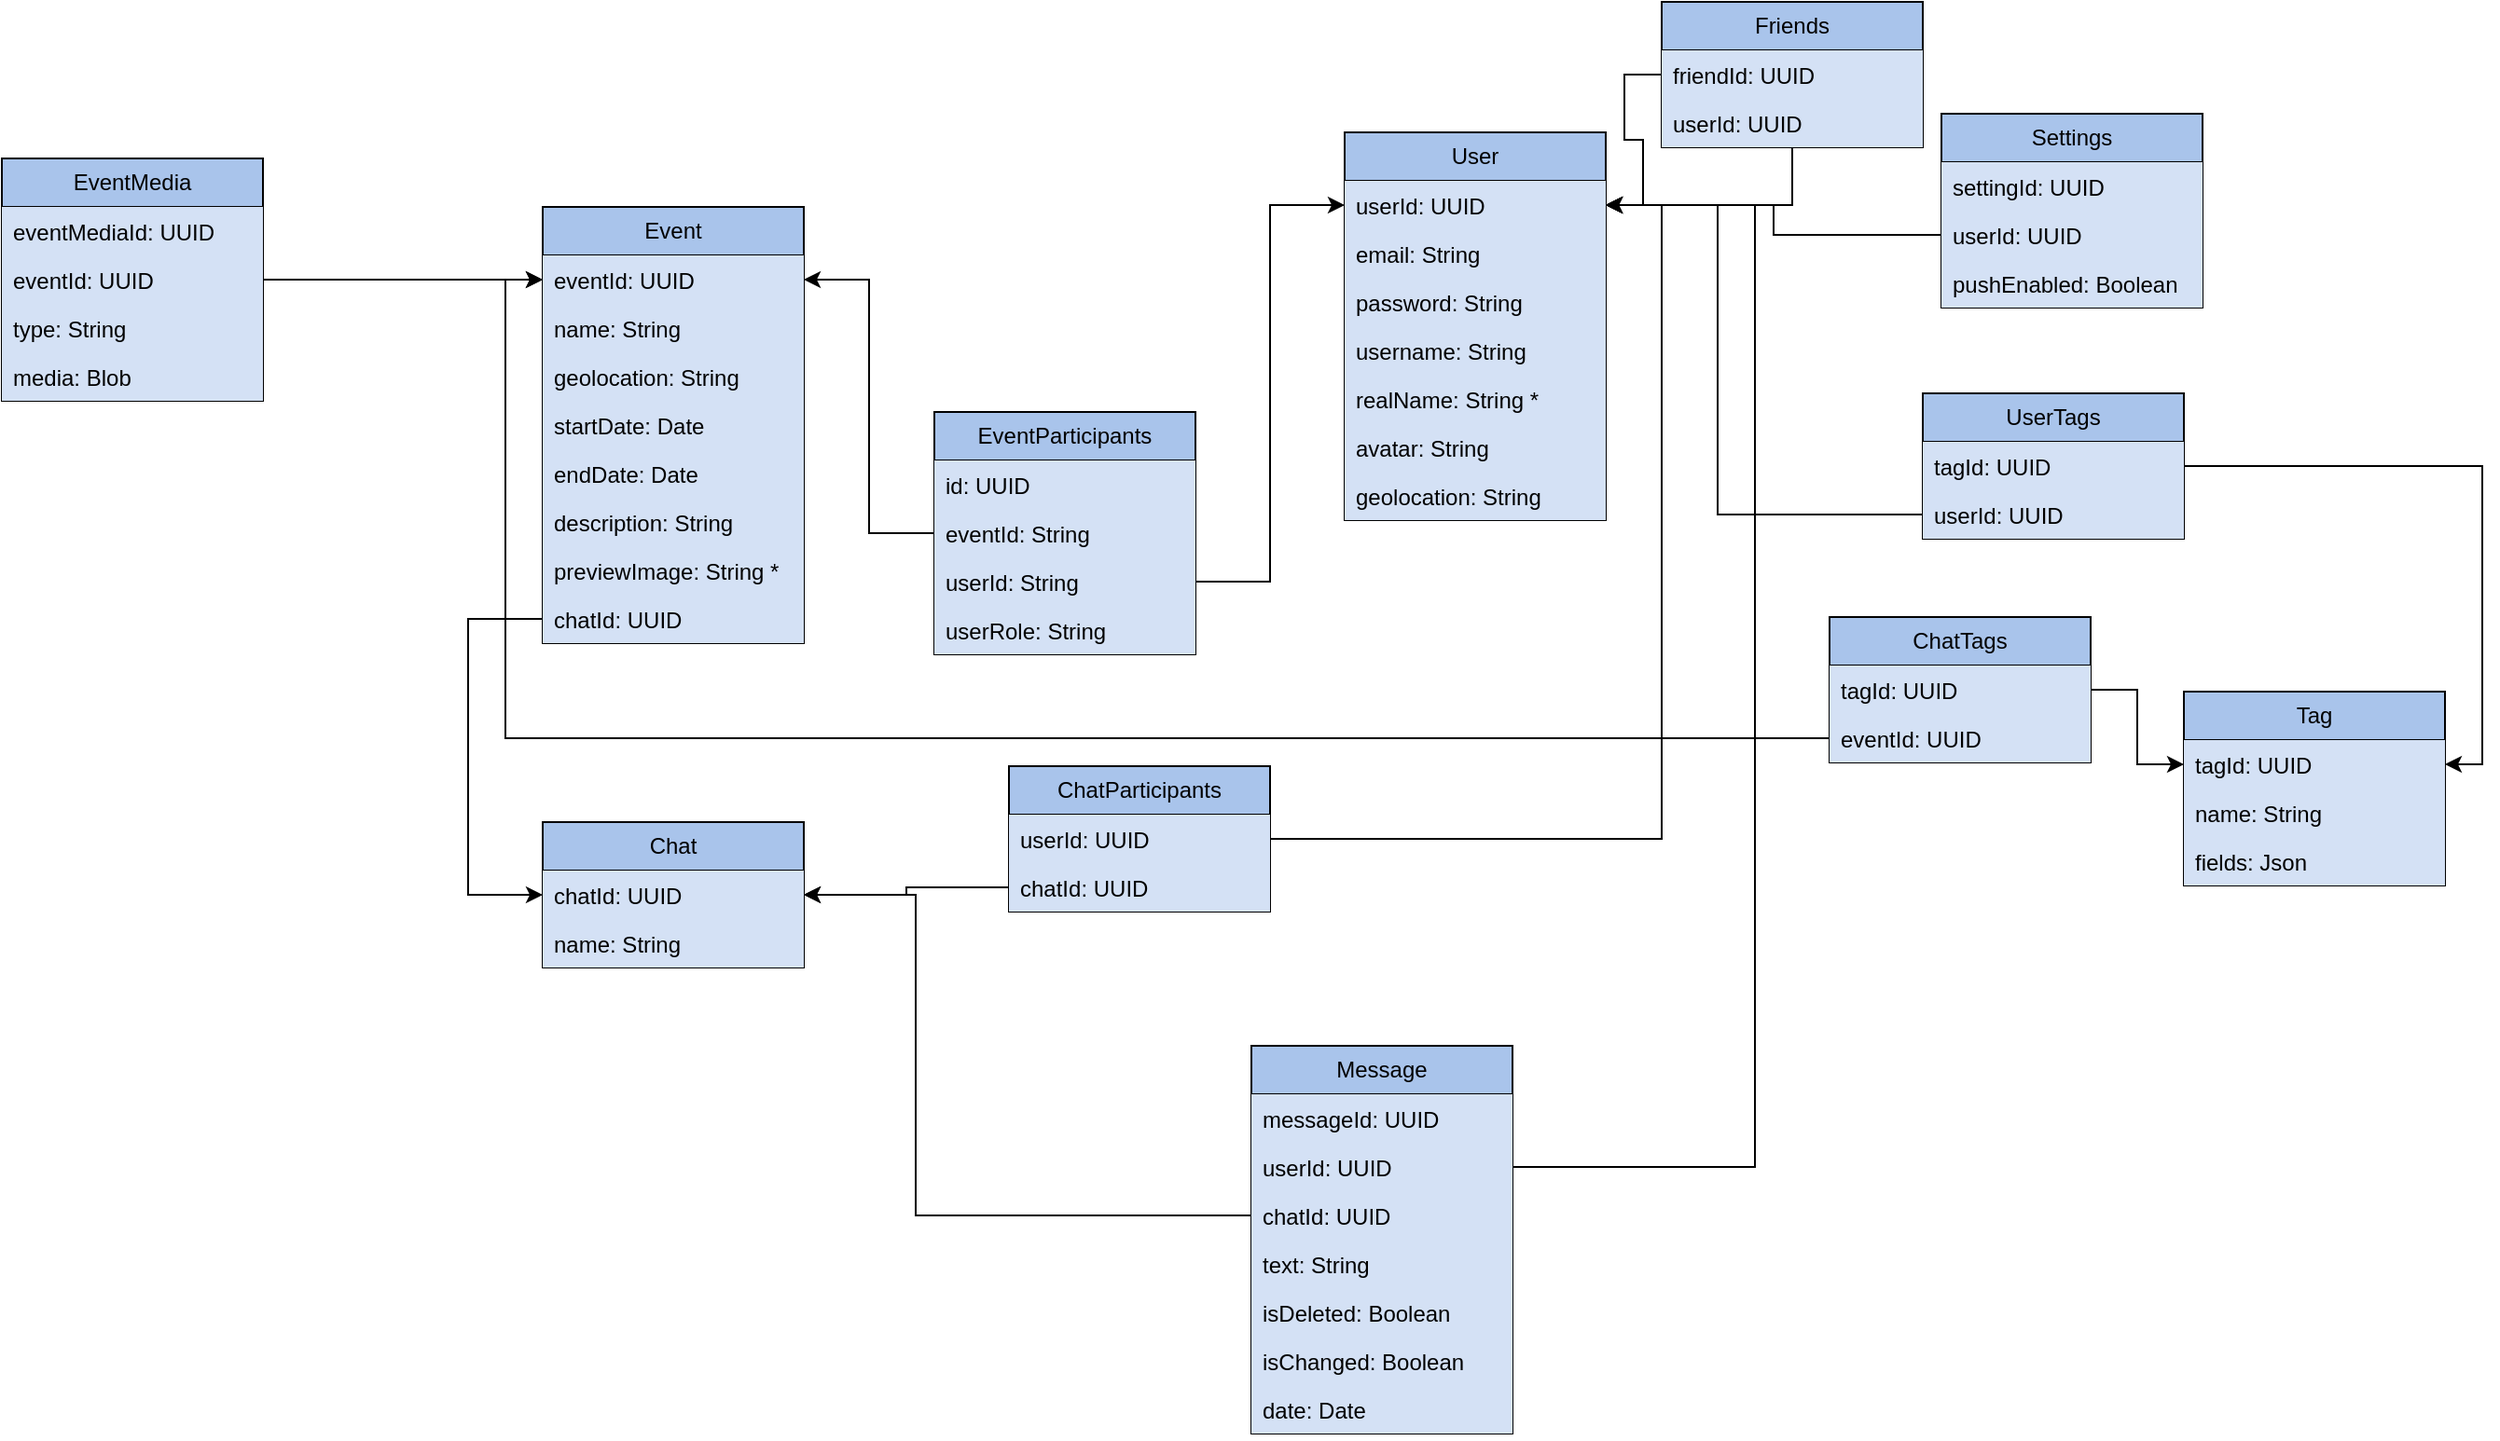 <mxfile version="21.2.2" type="github">
  <diagram name="Страница 1" id="cRjUhBLCW10yVQFY3db3">
    <mxGraphModel dx="2819" dy="892" grid="1" gridSize="10" guides="1" tooltips="1" connect="1" arrows="1" fold="1" page="1" pageScale="1" pageWidth="850" pageHeight="1100" math="0" shadow="0">
      <root>
        <mxCell id="0" />
        <mxCell id="1" parent="0" />
        <mxCell id="vpUIqSmqtUPaj6e8z2Zy-1" value="Event" style="swimlane;fontStyle=0;childLayout=stackLayout;horizontal=1;startSize=26;fillColor=#A9C4EB;horizontalStack=0;resizeParent=1;resizeParentMax=0;resizeLast=0;collapsible=1;marginBottom=0;whiteSpace=wrap;html=1;" vertex="1" parent="1">
          <mxGeometry x="-120" y="320" width="140" height="234" as="geometry" />
        </mxCell>
        <mxCell id="vpUIqSmqtUPaj6e8z2Zy-34" value="eventId: UUID" style="text;strokeColor=none;fillColor=#D4E1F5;align=left;verticalAlign=top;spacingLeft=4;spacingRight=4;overflow=hidden;rotatable=0;points=[[0,0.5],[1,0.5]];portConstraint=eastwest;whiteSpace=wrap;html=1;" vertex="1" parent="vpUIqSmqtUPaj6e8z2Zy-1">
          <mxGeometry y="26" width="140" height="26" as="geometry" />
        </mxCell>
        <mxCell id="vpUIqSmqtUPaj6e8z2Zy-2" value="name: String" style="text;strokeColor=none;fillColor=#D4E1F5;align=left;verticalAlign=top;spacingLeft=4;spacingRight=4;overflow=hidden;rotatable=0;points=[[0,0.5],[1,0.5]];portConstraint=eastwest;whiteSpace=wrap;html=1;" vertex="1" parent="vpUIqSmqtUPaj6e8z2Zy-1">
          <mxGeometry y="52" width="140" height="26" as="geometry" />
        </mxCell>
        <mxCell id="vpUIqSmqtUPaj6e8z2Zy-3" value="geolocation: String" style="text;strokeColor=none;fillColor=#D4E1F5;align=left;verticalAlign=top;spacingLeft=4;spacingRight=4;overflow=hidden;rotatable=0;points=[[0,0.5],[1,0.5]];portConstraint=eastwest;whiteSpace=wrap;html=1;" vertex="1" parent="vpUIqSmqtUPaj6e8z2Zy-1">
          <mxGeometry y="78" width="140" height="26" as="geometry" />
        </mxCell>
        <mxCell id="vpUIqSmqtUPaj6e8z2Zy-5" value="startDate: Date" style="text;strokeColor=none;fillColor=#D4E1F5;align=left;verticalAlign=top;spacingLeft=4;spacingRight=4;overflow=hidden;rotatable=0;points=[[0,0.5],[1,0.5]];portConstraint=eastwest;whiteSpace=wrap;html=1;" vertex="1" parent="vpUIqSmqtUPaj6e8z2Zy-1">
          <mxGeometry y="104" width="140" height="26" as="geometry" />
        </mxCell>
        <mxCell id="vpUIqSmqtUPaj6e8z2Zy-4" value="endDate: Date" style="text;strokeColor=none;fillColor=#D4E1F5;align=left;verticalAlign=top;spacingLeft=4;spacingRight=4;overflow=hidden;rotatable=0;points=[[0,0.5],[1,0.5]];portConstraint=eastwest;whiteSpace=wrap;html=1;" vertex="1" parent="vpUIqSmqtUPaj6e8z2Zy-1">
          <mxGeometry y="130" width="140" height="26" as="geometry" />
        </mxCell>
        <mxCell id="vpUIqSmqtUPaj6e8z2Zy-6" value="description: String" style="text;strokeColor=none;fillColor=#D4E1F5;align=left;verticalAlign=top;spacingLeft=4;spacingRight=4;overflow=hidden;rotatable=0;points=[[0,0.5],[1,0.5]];portConstraint=eastwest;whiteSpace=wrap;html=1;" vertex="1" parent="vpUIqSmqtUPaj6e8z2Zy-1">
          <mxGeometry y="156" width="140" height="26" as="geometry" />
        </mxCell>
        <mxCell id="vpUIqSmqtUPaj6e8z2Zy-7" value="previewImage: String *" style="text;strokeColor=none;fillColor=#D4E1F5;align=left;verticalAlign=top;spacingLeft=4;spacingRight=4;overflow=hidden;rotatable=0;points=[[0,0.5],[1,0.5]];portConstraint=eastwest;whiteSpace=wrap;html=1;" vertex="1" parent="vpUIqSmqtUPaj6e8z2Zy-1">
          <mxGeometry y="182" width="140" height="26" as="geometry" />
        </mxCell>
        <mxCell id="vpUIqSmqtUPaj6e8z2Zy-74" value="chatId: UUID" style="text;strokeColor=none;fillColor=#D4E1F5;align=left;verticalAlign=top;spacingLeft=4;spacingRight=4;overflow=hidden;rotatable=0;points=[[0,0.5],[1,0.5]];portConstraint=eastwest;whiteSpace=wrap;html=1;" vertex="1" parent="vpUIqSmqtUPaj6e8z2Zy-1">
          <mxGeometry y="208" width="140" height="26" as="geometry" />
        </mxCell>
        <mxCell id="vpUIqSmqtUPaj6e8z2Zy-9" value="User" style="swimlane;fontStyle=0;childLayout=stackLayout;horizontal=1;startSize=26;fillColor=#A9C4EB;horizontalStack=0;resizeParent=1;resizeParentMax=0;resizeLast=0;collapsible=1;marginBottom=0;whiteSpace=wrap;html=1;" vertex="1" parent="1">
          <mxGeometry x="310" y="280" width="140" height="208" as="geometry" />
        </mxCell>
        <mxCell id="vpUIqSmqtUPaj6e8z2Zy-33" value="userId: UUID" style="text;strokeColor=none;fillColor=#D4E1F5;align=left;verticalAlign=top;spacingLeft=4;spacingRight=4;overflow=hidden;rotatable=0;points=[[0,0.5],[1,0.5]];portConstraint=eastwest;whiteSpace=wrap;html=1;" vertex="1" parent="vpUIqSmqtUPaj6e8z2Zy-9">
          <mxGeometry y="26" width="140" height="26" as="geometry" />
        </mxCell>
        <mxCell id="vpUIqSmqtUPaj6e8z2Zy-10" value="email: String" style="text;strokeColor=none;fillColor=#D4E1F5;align=left;verticalAlign=top;spacingLeft=4;spacingRight=4;overflow=hidden;rotatable=0;points=[[0,0.5],[1,0.5]];portConstraint=eastwest;whiteSpace=wrap;html=1;" vertex="1" parent="vpUIqSmqtUPaj6e8z2Zy-9">
          <mxGeometry y="52" width="140" height="26" as="geometry" />
        </mxCell>
        <mxCell id="vpUIqSmqtUPaj6e8z2Zy-11" value="password: String" style="text;strokeColor=none;fillColor=#D4E1F5;align=left;verticalAlign=top;spacingLeft=4;spacingRight=4;overflow=hidden;rotatable=0;points=[[0,0.5],[1,0.5]];portConstraint=eastwest;whiteSpace=wrap;html=1;" vertex="1" parent="vpUIqSmqtUPaj6e8z2Zy-9">
          <mxGeometry y="78" width="140" height="26" as="geometry" />
        </mxCell>
        <mxCell id="vpUIqSmqtUPaj6e8z2Zy-12" value="username: String" style="text;strokeColor=none;fillColor=#D4E1F5;align=left;verticalAlign=top;spacingLeft=4;spacingRight=4;overflow=hidden;rotatable=0;points=[[0,0.5],[1,0.5]];portConstraint=eastwest;whiteSpace=wrap;html=1;" vertex="1" parent="vpUIqSmqtUPaj6e8z2Zy-9">
          <mxGeometry y="104" width="140" height="26" as="geometry" />
        </mxCell>
        <mxCell id="vpUIqSmqtUPaj6e8z2Zy-13" value="realName: String *" style="text;strokeColor=none;fillColor=#D4E1F5;align=left;verticalAlign=top;spacingLeft=4;spacingRight=4;overflow=hidden;rotatable=0;points=[[0,0.5],[1,0.5]];portConstraint=eastwest;whiteSpace=wrap;html=1;" vertex="1" parent="vpUIqSmqtUPaj6e8z2Zy-9">
          <mxGeometry y="130" width="140" height="26" as="geometry" />
        </mxCell>
        <mxCell id="vpUIqSmqtUPaj6e8z2Zy-14" value="avatar: String" style="text;strokeColor=none;fillColor=#D4E1F5;align=left;verticalAlign=top;spacingLeft=4;spacingRight=4;overflow=hidden;rotatable=0;points=[[0,0.5],[1,0.5]];portConstraint=eastwest;whiteSpace=wrap;html=1;" vertex="1" parent="vpUIqSmqtUPaj6e8z2Zy-9">
          <mxGeometry y="156" width="140" height="26" as="geometry" />
        </mxCell>
        <mxCell id="vpUIqSmqtUPaj6e8z2Zy-15" value="geolocation: String" style="text;strokeColor=none;fillColor=#D4E1F5;align=left;verticalAlign=top;spacingLeft=4;spacingRight=4;overflow=hidden;rotatable=0;points=[[0,0.5],[1,0.5]];portConstraint=eastwest;whiteSpace=wrap;html=1;" vertex="1" parent="vpUIqSmqtUPaj6e8z2Zy-9">
          <mxGeometry y="182" width="140" height="26" as="geometry" />
        </mxCell>
        <mxCell id="vpUIqSmqtUPaj6e8z2Zy-17" value="EventMedia" style="swimlane;fontStyle=0;childLayout=stackLayout;horizontal=1;startSize=26;fillColor=#A9C4EB;horizontalStack=0;resizeParent=1;resizeParentMax=0;resizeLast=0;collapsible=1;marginBottom=0;whiteSpace=wrap;html=1;" vertex="1" parent="1">
          <mxGeometry x="-410" y="294" width="140" height="130" as="geometry" />
        </mxCell>
        <mxCell id="vpUIqSmqtUPaj6e8z2Zy-52" value="eventMediaId: UUID" style="text;strokeColor=none;fillColor=#D4E1F5;align=left;verticalAlign=top;spacingLeft=4;spacingRight=4;overflow=hidden;rotatable=0;points=[[0,0.5],[1,0.5]];portConstraint=eastwest;whiteSpace=wrap;html=1;" vertex="1" parent="vpUIqSmqtUPaj6e8z2Zy-17">
          <mxGeometry y="26" width="140" height="26" as="geometry" />
        </mxCell>
        <mxCell id="vpUIqSmqtUPaj6e8z2Zy-53" value="eventId: UUID" style="text;strokeColor=none;fillColor=#D4E1F5;align=left;verticalAlign=top;spacingLeft=4;spacingRight=4;overflow=hidden;rotatable=0;points=[[0,0.5],[1,0.5]];portConstraint=eastwest;whiteSpace=wrap;html=1;" vertex="1" parent="vpUIqSmqtUPaj6e8z2Zy-17">
          <mxGeometry y="52" width="140" height="26" as="geometry" />
        </mxCell>
        <mxCell id="vpUIqSmqtUPaj6e8z2Zy-18" value="type: String" style="text;strokeColor=none;fillColor=#D4E1F5;align=left;verticalAlign=top;spacingLeft=4;spacingRight=4;overflow=hidden;rotatable=0;points=[[0,0.5],[1,0.5]];portConstraint=eastwest;whiteSpace=wrap;html=1;" vertex="1" parent="vpUIqSmqtUPaj6e8z2Zy-17">
          <mxGeometry y="78" width="140" height="26" as="geometry" />
        </mxCell>
        <mxCell id="vpUIqSmqtUPaj6e8z2Zy-19" value="media: Blob" style="text;strokeColor=none;fillColor=#D4E1F5;align=left;verticalAlign=top;spacingLeft=4;spacingRight=4;overflow=hidden;rotatable=0;points=[[0,0.5],[1,0.5]];portConstraint=eastwest;whiteSpace=wrap;html=1;" vertex="1" parent="vpUIqSmqtUPaj6e8z2Zy-17">
          <mxGeometry y="104" width="140" height="26" as="geometry" />
        </mxCell>
        <mxCell id="vpUIqSmqtUPaj6e8z2Zy-25" value="Chat" style="swimlane;fontStyle=0;childLayout=stackLayout;horizontal=1;startSize=26;fillColor=#A9C4EB;horizontalStack=0;resizeParent=1;resizeParentMax=0;resizeLast=0;collapsible=1;marginBottom=0;whiteSpace=wrap;html=1;" vertex="1" parent="1">
          <mxGeometry x="-120" y="650" width="140" height="78" as="geometry" />
        </mxCell>
        <mxCell id="vpUIqSmqtUPaj6e8z2Zy-26" value="chatId: UUID" style="text;strokeColor=none;fillColor=#D4E1F5;align=left;verticalAlign=top;spacingLeft=4;spacingRight=4;overflow=hidden;rotatable=0;points=[[0,0.5],[1,0.5]];portConstraint=eastwest;whiteSpace=wrap;html=1;" vertex="1" parent="vpUIqSmqtUPaj6e8z2Zy-25">
          <mxGeometry y="26" width="140" height="26" as="geometry" />
        </mxCell>
        <mxCell id="vpUIqSmqtUPaj6e8z2Zy-32" value="name: String" style="text;strokeColor=none;fillColor=#D4E1F5;align=left;verticalAlign=top;spacingLeft=4;spacingRight=4;overflow=hidden;rotatable=0;points=[[0,0.5],[1,0.5]];portConstraint=eastwest;whiteSpace=wrap;html=1;" vertex="1" parent="vpUIqSmqtUPaj6e8z2Zy-25">
          <mxGeometry y="52" width="140" height="26" as="geometry" />
        </mxCell>
        <mxCell id="vpUIqSmqtUPaj6e8z2Zy-37" value="EventParticipants" style="swimlane;fontStyle=0;childLayout=stackLayout;horizontal=1;startSize=26;fillColor=#A9C4EB;horizontalStack=0;resizeParent=1;resizeParentMax=0;resizeLast=0;collapsible=1;marginBottom=0;whiteSpace=wrap;html=1;" vertex="1" parent="1">
          <mxGeometry x="90" y="430" width="140" height="130" as="geometry" />
        </mxCell>
        <mxCell id="vpUIqSmqtUPaj6e8z2Zy-38" value="id: UUID" style="text;strokeColor=none;fillColor=#D4E1F5;align=left;verticalAlign=top;spacingLeft=4;spacingRight=4;overflow=hidden;rotatable=0;points=[[0,0.5],[1,0.5]];portConstraint=eastwest;whiteSpace=wrap;html=1;" vertex="1" parent="vpUIqSmqtUPaj6e8z2Zy-37">
          <mxGeometry y="26" width="140" height="26" as="geometry" />
        </mxCell>
        <mxCell id="vpUIqSmqtUPaj6e8z2Zy-39" value="eventId: String" style="text;strokeColor=none;fillColor=#D4E1F5;align=left;verticalAlign=top;spacingLeft=4;spacingRight=4;overflow=hidden;rotatable=0;points=[[0,0.5],[1,0.5]];portConstraint=eastwest;whiteSpace=wrap;html=1;" vertex="1" parent="vpUIqSmqtUPaj6e8z2Zy-37">
          <mxGeometry y="52" width="140" height="26" as="geometry" />
        </mxCell>
        <mxCell id="vpUIqSmqtUPaj6e8z2Zy-41" value="userId: String" style="text;strokeColor=none;fillColor=#D4E1F5;align=left;verticalAlign=top;spacingLeft=4;spacingRight=4;overflow=hidden;rotatable=0;points=[[0,0.5],[1,0.5]];portConstraint=eastwest;whiteSpace=wrap;html=1;" vertex="1" parent="vpUIqSmqtUPaj6e8z2Zy-37">
          <mxGeometry y="78" width="140" height="26" as="geometry" />
        </mxCell>
        <mxCell id="vpUIqSmqtUPaj6e8z2Zy-42" value="userRole: String" style="text;strokeColor=none;fillColor=#D4E1F5;align=left;verticalAlign=top;spacingLeft=4;spacingRight=4;overflow=hidden;rotatable=0;points=[[0,0.5],[1,0.5]];portConstraint=eastwest;whiteSpace=wrap;html=1;" vertex="1" parent="vpUIqSmqtUPaj6e8z2Zy-37">
          <mxGeometry y="104" width="140" height="26" as="geometry" />
        </mxCell>
        <mxCell id="vpUIqSmqtUPaj6e8z2Zy-46" style="edgeStyle=orthogonalEdgeStyle;rounded=0;orthogonalLoop=1;jettySize=auto;html=1;" edge="1" parent="1" source="vpUIqSmqtUPaj6e8z2Zy-39" target="vpUIqSmqtUPaj6e8z2Zy-34">
          <mxGeometry relative="1" as="geometry" />
        </mxCell>
        <mxCell id="vpUIqSmqtUPaj6e8z2Zy-47" style="edgeStyle=orthogonalEdgeStyle;rounded=0;orthogonalLoop=1;jettySize=auto;html=1;entryX=0;entryY=0.5;entryDx=0;entryDy=0;" edge="1" parent="1" source="vpUIqSmqtUPaj6e8z2Zy-41" target="vpUIqSmqtUPaj6e8z2Zy-33">
          <mxGeometry relative="1" as="geometry" />
        </mxCell>
        <mxCell id="vpUIqSmqtUPaj6e8z2Zy-54" style="edgeStyle=orthogonalEdgeStyle;rounded=0;orthogonalLoop=1;jettySize=auto;html=1;entryX=0;entryY=0.5;entryDx=0;entryDy=0;" edge="1" parent="1" source="vpUIqSmqtUPaj6e8z2Zy-53" target="vpUIqSmqtUPaj6e8z2Zy-34">
          <mxGeometry relative="1" as="geometry" />
        </mxCell>
        <mxCell id="vpUIqSmqtUPaj6e8z2Zy-55" value="Message" style="swimlane;fontStyle=0;childLayout=stackLayout;horizontal=1;startSize=26;fillColor=#A9C4EB;horizontalStack=0;resizeParent=1;resizeParentMax=0;resizeLast=0;collapsible=1;marginBottom=0;whiteSpace=wrap;html=1;" vertex="1" parent="1">
          <mxGeometry x="260" y="770" width="140" height="208" as="geometry" />
        </mxCell>
        <mxCell id="vpUIqSmqtUPaj6e8z2Zy-56" value="messageId: UUID" style="text;strokeColor=none;fillColor=#D4E1F5;align=left;verticalAlign=top;spacingLeft=4;spacingRight=4;overflow=hidden;rotatable=0;points=[[0,0.5],[1,0.5]];portConstraint=eastwest;whiteSpace=wrap;html=1;" vertex="1" parent="vpUIqSmqtUPaj6e8z2Zy-55">
          <mxGeometry y="26" width="140" height="26" as="geometry" />
        </mxCell>
        <mxCell id="vpUIqSmqtUPaj6e8z2Zy-57" value="userId: UUID" style="text;strokeColor=none;fillColor=#D4E1F5;align=left;verticalAlign=top;spacingLeft=4;spacingRight=4;overflow=hidden;rotatable=0;points=[[0,0.5],[1,0.5]];portConstraint=eastwest;whiteSpace=wrap;html=1;" vertex="1" parent="vpUIqSmqtUPaj6e8z2Zy-55">
          <mxGeometry y="52" width="140" height="26" as="geometry" />
        </mxCell>
        <mxCell id="vpUIqSmqtUPaj6e8z2Zy-58" value="chatId: UUID" style="text;strokeColor=none;fillColor=#D4E1F5;align=left;verticalAlign=top;spacingLeft=4;spacingRight=4;overflow=hidden;rotatable=0;points=[[0,0.5],[1,0.5]];portConstraint=eastwest;whiteSpace=wrap;html=1;" vertex="1" parent="vpUIqSmqtUPaj6e8z2Zy-55">
          <mxGeometry y="78" width="140" height="26" as="geometry" />
        </mxCell>
        <mxCell id="vpUIqSmqtUPaj6e8z2Zy-59" value="text: String" style="text;strokeColor=none;fillColor=#D4E1F5;align=left;verticalAlign=top;spacingLeft=4;spacingRight=4;overflow=hidden;rotatable=0;points=[[0,0.5],[1,0.5]];portConstraint=eastwest;whiteSpace=wrap;html=1;" vertex="1" parent="vpUIqSmqtUPaj6e8z2Zy-55">
          <mxGeometry y="104" width="140" height="26" as="geometry" />
        </mxCell>
        <mxCell id="vpUIqSmqtUPaj6e8z2Zy-60" value="isDeleted: Boolean" style="text;strokeColor=none;fillColor=#D4E1F5;align=left;verticalAlign=top;spacingLeft=4;spacingRight=4;overflow=hidden;rotatable=0;points=[[0,0.5],[1,0.5]];portConstraint=eastwest;whiteSpace=wrap;html=1;" vertex="1" parent="vpUIqSmqtUPaj6e8z2Zy-55">
          <mxGeometry y="130" width="140" height="26" as="geometry" />
        </mxCell>
        <mxCell id="vpUIqSmqtUPaj6e8z2Zy-61" value="isChanged: Boolean" style="text;strokeColor=none;fillColor=#D4E1F5;align=left;verticalAlign=top;spacingLeft=4;spacingRight=4;overflow=hidden;rotatable=0;points=[[0,0.5],[1,0.5]];portConstraint=eastwest;whiteSpace=wrap;html=1;" vertex="1" parent="vpUIqSmqtUPaj6e8z2Zy-55">
          <mxGeometry y="156" width="140" height="26" as="geometry" />
        </mxCell>
        <mxCell id="vpUIqSmqtUPaj6e8z2Zy-62" value="date: Date" style="text;strokeColor=none;fillColor=#D4E1F5;align=left;verticalAlign=top;spacingLeft=4;spacingRight=4;overflow=hidden;rotatable=0;points=[[0,0.5],[1,0.5]];portConstraint=eastwest;whiteSpace=wrap;html=1;" vertex="1" parent="vpUIqSmqtUPaj6e8z2Zy-55">
          <mxGeometry y="182" width="140" height="26" as="geometry" />
        </mxCell>
        <mxCell id="vpUIqSmqtUPaj6e8z2Zy-63" style="edgeStyle=orthogonalEdgeStyle;rounded=0;orthogonalLoop=1;jettySize=auto;html=1;entryX=1;entryY=0.5;entryDx=0;entryDy=0;" edge="1" parent="1" source="vpUIqSmqtUPaj6e8z2Zy-57" target="vpUIqSmqtUPaj6e8z2Zy-33">
          <mxGeometry relative="1" as="geometry">
            <Array as="points">
              <mxPoint x="530" y="835" />
              <mxPoint x="530" y="319" />
            </Array>
          </mxGeometry>
        </mxCell>
        <mxCell id="vpUIqSmqtUPaj6e8z2Zy-64" value="ChatParticipants" style="swimlane;fontStyle=0;childLayout=stackLayout;horizontal=1;startSize=26;fillColor=#A9C4EB;horizontalStack=0;resizeParent=1;resizeParentMax=0;resizeLast=0;collapsible=1;marginBottom=0;whiteSpace=wrap;html=1;" vertex="1" parent="1">
          <mxGeometry x="130" y="620" width="140" height="78" as="geometry" />
        </mxCell>
        <mxCell id="vpUIqSmqtUPaj6e8z2Zy-65" value="userId: UUID" style="text;strokeColor=none;fillColor=#D4E1F5;align=left;verticalAlign=top;spacingLeft=4;spacingRight=4;overflow=hidden;rotatable=0;points=[[0,0.5],[1,0.5]];portConstraint=eastwest;whiteSpace=wrap;html=1;" vertex="1" parent="vpUIqSmqtUPaj6e8z2Zy-64">
          <mxGeometry y="26" width="140" height="26" as="geometry" />
        </mxCell>
        <mxCell id="vpUIqSmqtUPaj6e8z2Zy-67" value="chatId: UUID" style="text;strokeColor=none;fillColor=#D4E1F5;align=left;verticalAlign=top;spacingLeft=4;spacingRight=4;overflow=hidden;rotatable=0;points=[[0,0.5],[1,0.5]];portConstraint=eastwest;whiteSpace=wrap;html=1;" vertex="1" parent="vpUIqSmqtUPaj6e8z2Zy-64">
          <mxGeometry y="52" width="140" height="26" as="geometry" />
        </mxCell>
        <mxCell id="vpUIqSmqtUPaj6e8z2Zy-72" style="edgeStyle=orthogonalEdgeStyle;rounded=0;orthogonalLoop=1;jettySize=auto;html=1;entryX=1;entryY=0.5;entryDx=0;entryDy=0;" edge="1" parent="1" source="vpUIqSmqtUPaj6e8z2Zy-67" target="vpUIqSmqtUPaj6e8z2Zy-26">
          <mxGeometry relative="1" as="geometry" />
        </mxCell>
        <mxCell id="vpUIqSmqtUPaj6e8z2Zy-73" style="edgeStyle=orthogonalEdgeStyle;rounded=0;orthogonalLoop=1;jettySize=auto;html=1;exitX=1;exitY=0.5;exitDx=0;exitDy=0;entryX=1;entryY=0.5;entryDx=0;entryDy=0;" edge="1" parent="1" source="vpUIqSmqtUPaj6e8z2Zy-65" target="vpUIqSmqtUPaj6e8z2Zy-33">
          <mxGeometry relative="1" as="geometry">
            <Array as="points">
              <mxPoint x="480" y="659" />
              <mxPoint x="480" y="319" />
            </Array>
          </mxGeometry>
        </mxCell>
        <mxCell id="vpUIqSmqtUPaj6e8z2Zy-75" style="edgeStyle=orthogonalEdgeStyle;rounded=0;orthogonalLoop=1;jettySize=auto;html=1;entryX=0;entryY=0.5;entryDx=0;entryDy=0;exitX=0;exitY=0.5;exitDx=0;exitDy=0;" edge="1" parent="1" source="vpUIqSmqtUPaj6e8z2Zy-74" target="vpUIqSmqtUPaj6e8z2Zy-26">
          <mxGeometry relative="1" as="geometry">
            <Array as="points">
              <mxPoint x="-160" y="541" />
              <mxPoint x="-160" y="689" />
            </Array>
          </mxGeometry>
        </mxCell>
        <mxCell id="vpUIqSmqtUPaj6e8z2Zy-76" style="edgeStyle=orthogonalEdgeStyle;rounded=0;orthogonalLoop=1;jettySize=auto;html=1;entryX=1;entryY=0.5;entryDx=0;entryDy=0;" edge="1" parent="1" source="vpUIqSmqtUPaj6e8z2Zy-58" target="vpUIqSmqtUPaj6e8z2Zy-26">
          <mxGeometry relative="1" as="geometry">
            <Array as="points">
              <mxPoint x="80" y="861" />
              <mxPoint x="80" y="689" />
            </Array>
          </mxGeometry>
        </mxCell>
        <mxCell id="vpUIqSmqtUPaj6e8z2Zy-77" value="Settings" style="swimlane;fontStyle=0;childLayout=stackLayout;horizontal=1;startSize=26;fillColor=#A9C4EB;horizontalStack=0;resizeParent=1;resizeParentMax=0;resizeLast=0;collapsible=1;marginBottom=0;whiteSpace=wrap;html=1;" vertex="1" parent="1">
          <mxGeometry x="630" y="270" width="140" height="104" as="geometry" />
        </mxCell>
        <mxCell id="vpUIqSmqtUPaj6e8z2Zy-78" value="settingId: UUID" style="text;strokeColor=none;fillColor=#D4E1F5;align=left;verticalAlign=top;spacingLeft=4;spacingRight=4;overflow=hidden;rotatable=0;points=[[0,0.5],[1,0.5]];portConstraint=eastwest;whiteSpace=wrap;html=1;" vertex="1" parent="vpUIqSmqtUPaj6e8z2Zy-77">
          <mxGeometry y="26" width="140" height="26" as="geometry" />
        </mxCell>
        <mxCell id="vpUIqSmqtUPaj6e8z2Zy-79" value="userId: UUID" style="text;strokeColor=none;fillColor=#D4E1F5;align=left;verticalAlign=top;spacingLeft=4;spacingRight=4;overflow=hidden;rotatable=0;points=[[0,0.5],[1,0.5]];portConstraint=eastwest;whiteSpace=wrap;html=1;" vertex="1" parent="vpUIqSmqtUPaj6e8z2Zy-77">
          <mxGeometry y="52" width="140" height="26" as="geometry" />
        </mxCell>
        <mxCell id="vpUIqSmqtUPaj6e8z2Zy-80" value="pushEnabled: Boolean" style="text;strokeColor=none;fillColor=#D4E1F5;align=left;verticalAlign=top;spacingLeft=4;spacingRight=4;overflow=hidden;rotatable=0;points=[[0,0.5],[1,0.5]];portConstraint=eastwest;whiteSpace=wrap;html=1;" vertex="1" parent="vpUIqSmqtUPaj6e8z2Zy-77">
          <mxGeometry y="78" width="140" height="26" as="geometry" />
        </mxCell>
        <mxCell id="vpUIqSmqtUPaj6e8z2Zy-85" style="edgeStyle=orthogonalEdgeStyle;rounded=0;orthogonalLoop=1;jettySize=auto;html=1;" edge="1" parent="1" source="vpUIqSmqtUPaj6e8z2Zy-79" target="vpUIqSmqtUPaj6e8z2Zy-33">
          <mxGeometry relative="1" as="geometry" />
        </mxCell>
        <mxCell id="vpUIqSmqtUPaj6e8z2Zy-90" style="edgeStyle=orthogonalEdgeStyle;rounded=0;orthogonalLoop=1;jettySize=auto;html=1;" edge="1" parent="1" source="vpUIqSmqtUPaj6e8z2Zy-86" target="vpUIqSmqtUPaj6e8z2Zy-33">
          <mxGeometry relative="1" as="geometry" />
        </mxCell>
        <mxCell id="vpUIqSmqtUPaj6e8z2Zy-86" value="Friends" style="swimlane;fontStyle=0;childLayout=stackLayout;horizontal=1;startSize=26;fillColor=#A9C4EB;horizontalStack=0;resizeParent=1;resizeParentMax=0;resizeLast=0;collapsible=1;marginBottom=0;whiteSpace=wrap;html=1;" vertex="1" parent="1">
          <mxGeometry x="480" y="210" width="140" height="78" as="geometry" />
        </mxCell>
        <mxCell id="vpUIqSmqtUPaj6e8z2Zy-87" value="friendId: UUID" style="text;strokeColor=none;fillColor=#D4E1F5;align=left;verticalAlign=top;spacingLeft=4;spacingRight=4;overflow=hidden;rotatable=0;points=[[0,0.5],[1,0.5]];portConstraint=eastwest;whiteSpace=wrap;html=1;" vertex="1" parent="vpUIqSmqtUPaj6e8z2Zy-86">
          <mxGeometry y="26" width="140" height="26" as="geometry" />
        </mxCell>
        <mxCell id="vpUIqSmqtUPaj6e8z2Zy-88" value="userId: UUID" style="text;strokeColor=none;fillColor=#D4E1F5;align=left;verticalAlign=top;spacingLeft=4;spacingRight=4;overflow=hidden;rotatable=0;points=[[0,0.5],[1,0.5]];portConstraint=eastwest;whiteSpace=wrap;html=1;" vertex="1" parent="vpUIqSmqtUPaj6e8z2Zy-86">
          <mxGeometry y="52" width="140" height="26" as="geometry" />
        </mxCell>
        <mxCell id="vpUIqSmqtUPaj6e8z2Zy-91" style="edgeStyle=orthogonalEdgeStyle;rounded=0;orthogonalLoop=1;jettySize=auto;html=1;entryX=1;entryY=0.5;entryDx=0;entryDy=0;" edge="1" parent="1" source="vpUIqSmqtUPaj6e8z2Zy-87" target="vpUIqSmqtUPaj6e8z2Zy-33">
          <mxGeometry relative="1" as="geometry" />
        </mxCell>
        <mxCell id="vpUIqSmqtUPaj6e8z2Zy-92" value="Tag" style="swimlane;fontStyle=0;childLayout=stackLayout;horizontal=1;startSize=26;fillColor=#A9C4EB;horizontalStack=0;resizeParent=1;resizeParentMax=0;resizeLast=0;collapsible=1;marginBottom=0;whiteSpace=wrap;html=1;" vertex="1" parent="1">
          <mxGeometry x="760" y="580" width="140" height="104" as="geometry" />
        </mxCell>
        <mxCell id="vpUIqSmqtUPaj6e8z2Zy-93" value="tagId: UUID" style="text;strokeColor=none;fillColor=#D4E1F5;align=left;verticalAlign=top;spacingLeft=4;spacingRight=4;overflow=hidden;rotatable=0;points=[[0,0.5],[1,0.5]];portConstraint=eastwest;whiteSpace=wrap;html=1;" vertex="1" parent="vpUIqSmqtUPaj6e8z2Zy-92">
          <mxGeometry y="26" width="140" height="26" as="geometry" />
        </mxCell>
        <mxCell id="vpUIqSmqtUPaj6e8z2Zy-94" value="name: String" style="text;strokeColor=none;fillColor=#D4E1F5;align=left;verticalAlign=top;spacingLeft=4;spacingRight=4;overflow=hidden;rotatable=0;points=[[0,0.5],[1,0.5]];portConstraint=eastwest;whiteSpace=wrap;html=1;" vertex="1" parent="vpUIqSmqtUPaj6e8z2Zy-92">
          <mxGeometry y="52" width="140" height="26" as="geometry" />
        </mxCell>
        <mxCell id="vpUIqSmqtUPaj6e8z2Zy-95" value="fields: Json&amp;nbsp;" style="text;strokeColor=none;fillColor=#D4E1F5;align=left;verticalAlign=top;spacingLeft=4;spacingRight=4;overflow=hidden;rotatable=0;points=[[0,0.5],[1,0.5]];portConstraint=eastwest;whiteSpace=wrap;html=1;" vertex="1" parent="vpUIqSmqtUPaj6e8z2Zy-92">
          <mxGeometry y="78" width="140" height="26" as="geometry" />
        </mxCell>
        <mxCell id="vpUIqSmqtUPaj6e8z2Zy-100" value="ChatTags" style="swimlane;fontStyle=0;childLayout=stackLayout;horizontal=1;startSize=26;fillColor=#A9C4EB;horizontalStack=0;resizeParent=1;resizeParentMax=0;resizeLast=0;collapsible=1;marginBottom=0;whiteSpace=wrap;html=1;" vertex="1" parent="1">
          <mxGeometry x="570" y="540" width="140" height="78" as="geometry" />
        </mxCell>
        <mxCell id="vpUIqSmqtUPaj6e8z2Zy-101" value="tagId: UUID" style="text;strokeColor=none;fillColor=#D4E1F5;align=left;verticalAlign=top;spacingLeft=4;spacingRight=4;overflow=hidden;rotatable=0;points=[[0,0.5],[1,0.5]];portConstraint=eastwest;whiteSpace=wrap;html=1;" vertex="1" parent="vpUIqSmqtUPaj6e8z2Zy-100">
          <mxGeometry y="26" width="140" height="26" as="geometry" />
        </mxCell>
        <mxCell id="vpUIqSmqtUPaj6e8z2Zy-102" value="eventId: UUID&amp;nbsp;" style="text;strokeColor=none;fillColor=#D4E1F5;align=left;verticalAlign=top;spacingLeft=4;spacingRight=4;overflow=hidden;rotatable=0;points=[[0,0.5],[1,0.5]];portConstraint=eastwest;whiteSpace=wrap;html=1;" vertex="1" parent="vpUIqSmqtUPaj6e8z2Zy-100">
          <mxGeometry y="52" width="140" height="26" as="geometry" />
        </mxCell>
        <mxCell id="vpUIqSmqtUPaj6e8z2Zy-104" style="edgeStyle=orthogonalEdgeStyle;rounded=0;orthogonalLoop=1;jettySize=auto;html=1;entryX=0;entryY=0.5;entryDx=0;entryDy=0;exitX=0;exitY=0.5;exitDx=0;exitDy=0;" edge="1" parent="1" source="vpUIqSmqtUPaj6e8z2Zy-102" target="vpUIqSmqtUPaj6e8z2Zy-34">
          <mxGeometry relative="1" as="geometry">
            <mxPoint x="-120" y="541" as="targetPoint" />
            <Array as="points">
              <mxPoint x="-140" y="605" />
              <mxPoint x="-140" y="359" />
            </Array>
          </mxGeometry>
        </mxCell>
        <mxCell id="vpUIqSmqtUPaj6e8z2Zy-105" style="edgeStyle=orthogonalEdgeStyle;rounded=0;orthogonalLoop=1;jettySize=auto;html=1;entryX=0;entryY=0.5;entryDx=0;entryDy=0;" edge="1" parent="1" source="vpUIqSmqtUPaj6e8z2Zy-101" target="vpUIqSmqtUPaj6e8z2Zy-93">
          <mxGeometry relative="1" as="geometry" />
        </mxCell>
        <mxCell id="vpUIqSmqtUPaj6e8z2Zy-106" value="UserTags" style="swimlane;fontStyle=0;childLayout=stackLayout;horizontal=1;startSize=26;fillColor=#A9C4EB;horizontalStack=0;resizeParent=1;resizeParentMax=0;resizeLast=0;collapsible=1;marginBottom=0;whiteSpace=wrap;html=1;" vertex="1" parent="1">
          <mxGeometry x="620" y="420" width="140" height="78" as="geometry" />
        </mxCell>
        <mxCell id="vpUIqSmqtUPaj6e8z2Zy-107" value="tagId: UUID" style="text;strokeColor=none;fillColor=#D4E1F5;align=left;verticalAlign=top;spacingLeft=4;spacingRight=4;overflow=hidden;rotatable=0;points=[[0,0.5],[1,0.5]];portConstraint=eastwest;whiteSpace=wrap;html=1;" vertex="1" parent="vpUIqSmqtUPaj6e8z2Zy-106">
          <mxGeometry y="26" width="140" height="26" as="geometry" />
        </mxCell>
        <mxCell id="vpUIqSmqtUPaj6e8z2Zy-108" value="userId: UUID&amp;nbsp;" style="text;strokeColor=none;fillColor=#D4E1F5;align=left;verticalAlign=top;spacingLeft=4;spacingRight=4;overflow=hidden;rotatable=0;points=[[0,0.5],[1,0.5]];portConstraint=eastwest;whiteSpace=wrap;html=1;" vertex="1" parent="vpUIqSmqtUPaj6e8z2Zy-106">
          <mxGeometry y="52" width="140" height="26" as="geometry" />
        </mxCell>
        <mxCell id="vpUIqSmqtUPaj6e8z2Zy-109" style="edgeStyle=orthogonalEdgeStyle;rounded=0;orthogonalLoop=1;jettySize=auto;html=1;entryX=1;entryY=0.5;entryDx=0;entryDy=0;" edge="1" parent="1" source="vpUIqSmqtUPaj6e8z2Zy-107" target="vpUIqSmqtUPaj6e8z2Zy-93">
          <mxGeometry relative="1" as="geometry" />
        </mxCell>
        <mxCell id="vpUIqSmqtUPaj6e8z2Zy-110" style="edgeStyle=orthogonalEdgeStyle;rounded=0;orthogonalLoop=1;jettySize=auto;html=1;entryX=1;entryY=0.5;entryDx=0;entryDy=0;" edge="1" parent="1" source="vpUIqSmqtUPaj6e8z2Zy-108" target="vpUIqSmqtUPaj6e8z2Zy-33">
          <mxGeometry relative="1" as="geometry">
            <Array as="points">
              <mxPoint x="510" y="485" />
              <mxPoint x="510" y="319" />
            </Array>
          </mxGeometry>
        </mxCell>
      </root>
    </mxGraphModel>
  </diagram>
</mxfile>
